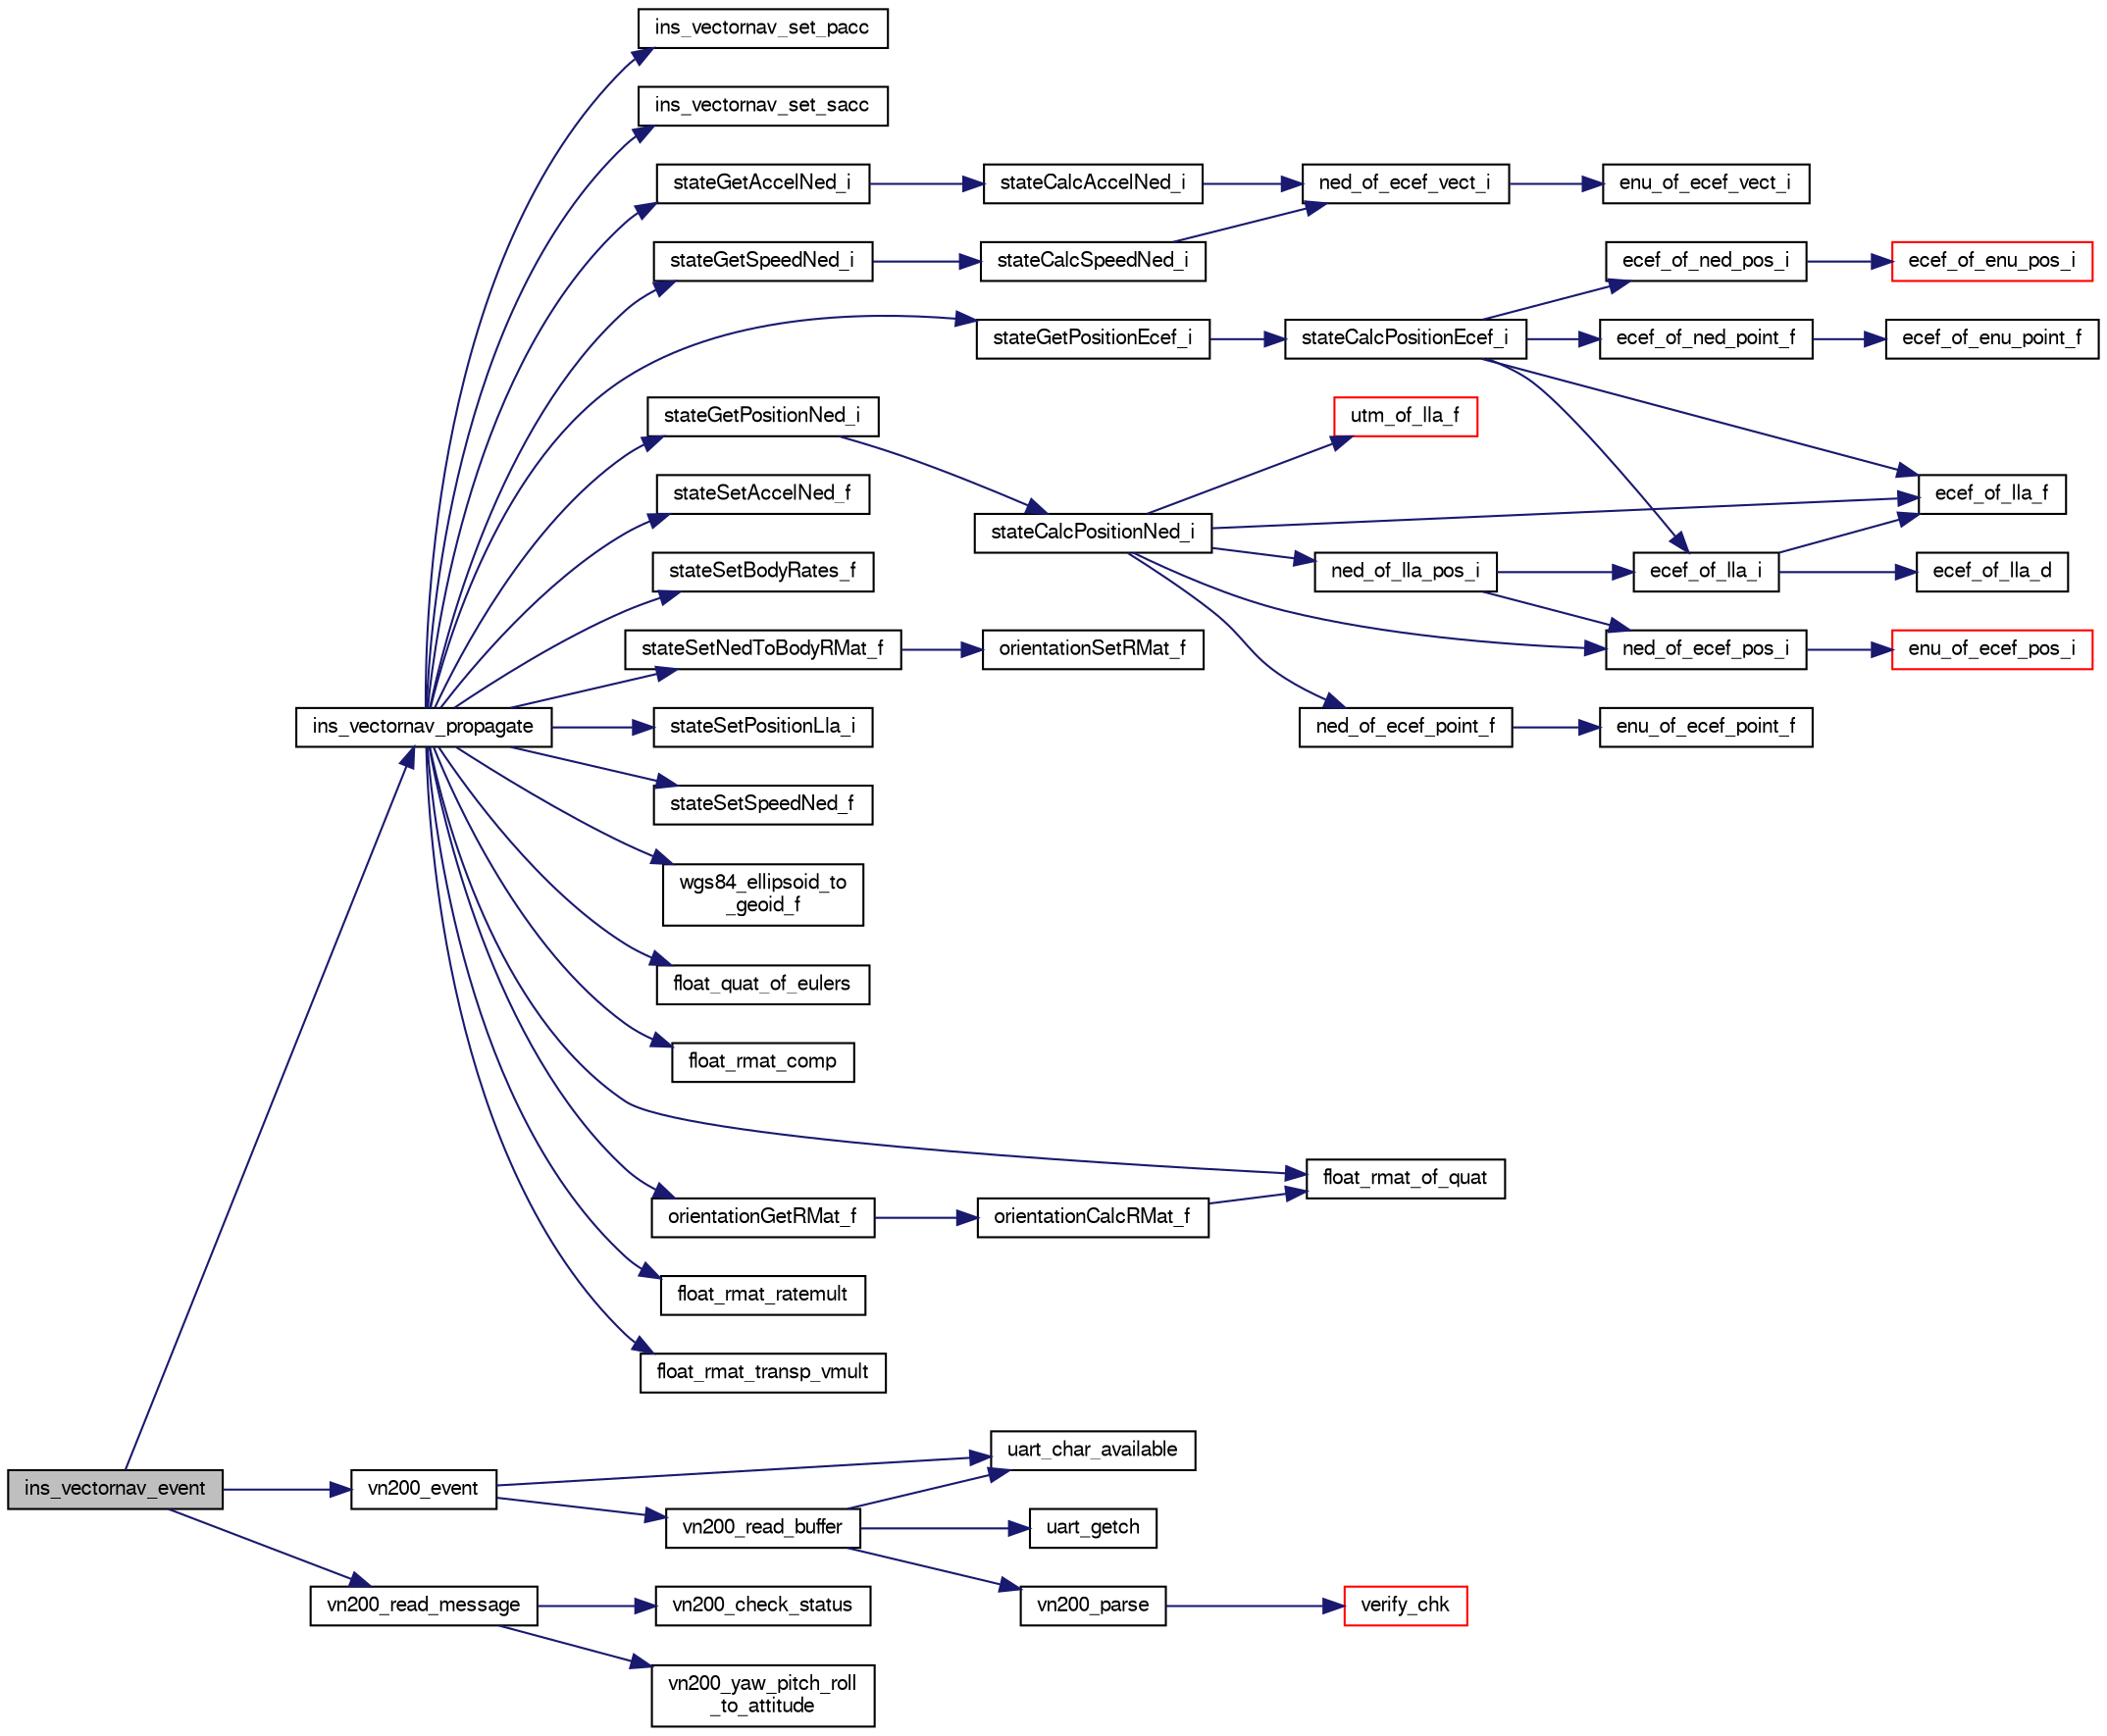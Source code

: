 digraph "ins_vectornav_event"
{
  edge [fontname="FreeSans",fontsize="10",labelfontname="FreeSans",labelfontsize="10"];
  node [fontname="FreeSans",fontsize="10",shape=record];
  rankdir="LR";
  Node1 [label="ins_vectornav_event",height=0.2,width=0.4,color="black", fillcolor="grey75", style="filled", fontcolor="black"];
  Node1 -> Node2 [color="midnightblue",fontsize="10",style="solid",fontname="FreeSans"];
  Node2 [label="ins_vectornav_propagate",height=0.2,width=0.4,color="black", fillcolor="white", style="filled",URL="$ins__vectornav_8c.html#ae1d4d184cac70cb0b57f1c291fbacb04",tooltip="Propagate the received states into the vehicle state machine. "];
  Node2 -> Node3 [color="midnightblue",fontsize="10",style="solid",fontname="FreeSans"];
  Node3 [label="float_quat_of_eulers",height=0.2,width=0.4,color="black", fillcolor="white", style="filled",URL="$group__math__algebra__float.html#ga99c8f1ff70a5b638cf87ea816f1756a2",tooltip="quat of euler roation &#39;ZYX&#39; "];
  Node2 -> Node4 [color="midnightblue",fontsize="10",style="solid",fontname="FreeSans"];
  Node4 [label="float_rmat_comp",height=0.2,width=0.4,color="black", fillcolor="white", style="filled",URL="$group__math__algebra__float.html#ga5588e3c0fa0a1e62bcdb53e4d7cb6bda",tooltip="Composition (multiplication) of two rotation matrices. "];
  Node2 -> Node5 [color="midnightblue",fontsize="10",style="solid",fontname="FreeSans"];
  Node5 [label="float_rmat_of_quat",height=0.2,width=0.4,color="black", fillcolor="white", style="filled",URL="$group__math__algebra__float.html#ga4f32e245bb37ef9fdf43872080f63fbc"];
  Node2 -> Node6 [color="midnightblue",fontsize="10",style="solid",fontname="FreeSans"];
  Node6 [label="float_rmat_ratemult",height=0.2,width=0.4,color="black", fillcolor="white", style="filled",URL="$group__math__algebra__float.html#ga3f7d064248ddf6a411369b55c0282913",tooltip="rotate anglular rates by rotation matrix. "];
  Node2 -> Node7 [color="midnightblue",fontsize="10",style="solid",fontname="FreeSans"];
  Node7 [label="float_rmat_transp_vmult",height=0.2,width=0.4,color="black", fillcolor="white", style="filled",URL="$group__math__algebra__float.html#gac852ba0c3ec48acfd8abaefbf933d4b6",tooltip="rotate 3D vector by transposed rotation matrix. "];
  Node2 -> Node8 [color="midnightblue",fontsize="10",style="solid",fontname="FreeSans"];
  Node8 [label="ins_vectornav_set_pacc",height=0.2,width=0.4,color="black", fillcolor="white", style="filled",URL="$ins__vectornav_8c.html#a48605f7fd6e8e6f51c0bc9afc2121ce8",tooltip="Find maximum uncertainty (NED) position accuracy in cm. "];
  Node2 -> Node9 [color="midnightblue",fontsize="10",style="solid",fontname="FreeSans"];
  Node9 [label="ins_vectornav_set_sacc",height=0.2,width=0.4,color="black", fillcolor="white", style="filled",URL="$ins__vectornav_8c.html#a7bf18e5ab81e5a59a5e68c19fe375f72",tooltip="Set speed (velocity) uncertainty (NED) speed accuracy in cm/s. "];
  Node2 -> Node10 [color="midnightblue",fontsize="10",style="solid",fontname="FreeSans"];
  Node10 [label="orientationGetRMat_f",height=0.2,width=0.4,color="black", fillcolor="white", style="filled",URL="$group__math__orientation__representation.html#gadad1660d6ec48c67423b76622ce80b51",tooltip="Get vehicle body attitude rotation matrix (float). "];
  Node10 -> Node11 [color="midnightblue",fontsize="10",style="solid",fontname="FreeSans"];
  Node11 [label="orientationCalcRMat_f",height=0.2,width=0.4,color="black", fillcolor="white", style="filled",URL="$group__math__orientation__representation.html#ga3394d93b976378bb5c9ddea8d7960eeb"];
  Node11 -> Node5 [color="midnightblue",fontsize="10",style="solid",fontname="FreeSans"];
  Node2 -> Node12 [color="midnightblue",fontsize="10",style="solid",fontname="FreeSans"];
  Node12 [label="stateGetAccelNed_i",height=0.2,width=0.4,color="black", fillcolor="white", style="filled",URL="$group__state__acceleration.html#gab55b482bd9fe875141bafd34beda8bb4",tooltip="Get acceleration in NED coordinates (int). "];
  Node12 -> Node13 [color="midnightblue",fontsize="10",style="solid",fontname="FreeSans"];
  Node13 [label="stateCalcAccelNed_i",height=0.2,width=0.4,color="black", fillcolor="white", style="filled",URL="$group__state__acceleration.html#ga48146adcdcd09bb704335795c6624ad8"];
  Node13 -> Node14 [color="midnightblue",fontsize="10",style="solid",fontname="FreeSans"];
  Node14 [label="ned_of_ecef_vect_i",height=0.2,width=0.4,color="black", fillcolor="white", style="filled",URL="$group__math__geodetic__int.html#gab4eda479f4c01e96082d8a352f16cfea",tooltip="Rotate a vector from ECEF to NED. "];
  Node14 -> Node15 [color="midnightblue",fontsize="10",style="solid",fontname="FreeSans"];
  Node15 [label="enu_of_ecef_vect_i",height=0.2,width=0.4,color="black", fillcolor="white", style="filled",URL="$group__math__geodetic__int.html#gaf0ee62cd162ca87bc294be6cfd107986",tooltip="Rotate a vector from ECEF to ENU. "];
  Node2 -> Node16 [color="midnightblue",fontsize="10",style="solid",fontname="FreeSans"];
  Node16 [label="stateGetPositionEcef_i",height=0.2,width=0.4,color="black", fillcolor="white", style="filled",URL="$group__state__position.html#ga82afc52cbca54c85318ca480e4c9856f",tooltip="Get position in ECEF coordinates (int). "];
  Node16 -> Node17 [color="midnightblue",fontsize="10",style="solid",fontname="FreeSans"];
  Node17 [label="stateCalcPositionEcef_i",height=0.2,width=0.4,color="black", fillcolor="white", style="filled",URL="$group__state__position.html#gab32ef3aae5246e773c9fd2817220dab3"];
  Node17 -> Node18 [color="midnightblue",fontsize="10",style="solid",fontname="FreeSans"];
  Node18 [label="ecef_of_ned_pos_i",height=0.2,width=0.4,color="black", fillcolor="white", style="filled",URL="$group__math__geodetic__int.html#gaf92579b72a2adb1aaac73fae89553fca",tooltip="Convert a local NED position to ECEF. "];
  Node18 -> Node19 [color="midnightblue",fontsize="10",style="solid",fontname="FreeSans"];
  Node19 [label="ecef_of_enu_pos_i",height=0.2,width=0.4,color="red", fillcolor="white", style="filled",URL="$group__math__geodetic__int.html#gaaeff7441301129ca712e828b9b4f474e",tooltip="Convert a local ENU position to ECEF. "];
  Node17 -> Node20 [color="midnightblue",fontsize="10",style="solid",fontname="FreeSans"];
  Node20 [label="ecef_of_ned_point_f",height=0.2,width=0.4,color="black", fillcolor="white", style="filled",URL="$pprz__geodetic__float_8c.html#a9703caac26c4b1272c010037fd661956"];
  Node20 -> Node21 [color="midnightblue",fontsize="10",style="solid",fontname="FreeSans"];
  Node21 [label="ecef_of_enu_point_f",height=0.2,width=0.4,color="black", fillcolor="white", style="filled",URL="$pprz__geodetic__float_8c.html#a197187e7b04018beddfcd6a7a4ab3972"];
  Node17 -> Node22 [color="midnightblue",fontsize="10",style="solid",fontname="FreeSans"];
  Node22 [label="ecef_of_lla_i",height=0.2,width=0.4,color="black", fillcolor="white", style="filled",URL="$group__math__geodetic__int.html#ga386f7bf340618bf1454ca2a3b5086100",tooltip="Convert a LLA to ECEF. "];
  Node22 -> Node23 [color="midnightblue",fontsize="10",style="solid",fontname="FreeSans"];
  Node23 [label="ecef_of_lla_f",height=0.2,width=0.4,color="black", fillcolor="white", style="filled",URL="$pprz__geodetic__float_8c.html#a65bc5ba8b61d014ca659035759cc001c"];
  Node22 -> Node24 [color="midnightblue",fontsize="10",style="solid",fontname="FreeSans"];
  Node24 [label="ecef_of_lla_d",height=0.2,width=0.4,color="black", fillcolor="white", style="filled",URL="$group__math__geodetic__double.html#gae6608c48696daebf3382f08e655028d9"];
  Node17 -> Node23 [color="midnightblue",fontsize="10",style="solid",fontname="FreeSans"];
  Node2 -> Node25 [color="midnightblue",fontsize="10",style="solid",fontname="FreeSans"];
  Node25 [label="stateGetPositionNed_i",height=0.2,width=0.4,color="black", fillcolor="white", style="filled",URL="$group__state__position.html#gaf9a3b3ed4f6a011ae65d49d78bf4aa25",tooltip="Get position in local NED coordinates (int). "];
  Node25 -> Node26 [color="midnightblue",fontsize="10",style="solid",fontname="FreeSans"];
  Node26 [label="stateCalcPositionNed_i",height=0.2,width=0.4,color="black", fillcolor="white", style="filled",URL="$group__state__position.html#gac60dff329c00697fc9fcc459406293c9"];
  Node26 -> Node27 [color="midnightblue",fontsize="10",style="solid",fontname="FreeSans"];
  Node27 [label="ned_of_ecef_pos_i",height=0.2,width=0.4,color="black", fillcolor="white", style="filled",URL="$group__math__geodetic__int.html#ga55c109fccf11d3699553122869dfd38b",tooltip="Convert a ECEF position to local NED. "];
  Node27 -> Node28 [color="midnightblue",fontsize="10",style="solid",fontname="FreeSans"];
  Node28 [label="enu_of_ecef_pos_i",height=0.2,width=0.4,color="red", fillcolor="white", style="filled",URL="$group__math__geodetic__int.html#ga710a45725431766f0a003ba93cb58a11",tooltip="Convert a ECEF position to local ENU. "];
  Node26 -> Node29 [color="midnightblue",fontsize="10",style="solid",fontname="FreeSans"];
  Node29 [label="ned_of_ecef_point_f",height=0.2,width=0.4,color="black", fillcolor="white", style="filled",URL="$pprz__geodetic__float_8c.html#a3045a5a383aa4ebf5b8a9763773b9b6d"];
  Node29 -> Node30 [color="midnightblue",fontsize="10",style="solid",fontname="FreeSans"];
  Node30 [label="enu_of_ecef_point_f",height=0.2,width=0.4,color="black", fillcolor="white", style="filled",URL="$pprz__geodetic__float_8c.html#a2a82ebdce90a3e41d54f72c5e787fcd0"];
  Node26 -> Node23 [color="midnightblue",fontsize="10",style="solid",fontname="FreeSans"];
  Node26 -> Node31 [color="midnightblue",fontsize="10",style="solid",fontname="FreeSans"];
  Node31 [label="ned_of_lla_pos_i",height=0.2,width=0.4,color="black", fillcolor="white", style="filled",URL="$group__math__geodetic__int.html#ga196c47e1d20669076a358d0f4317e093",tooltip="Convert a point from LLA to local NED. "];
  Node31 -> Node22 [color="midnightblue",fontsize="10",style="solid",fontname="FreeSans"];
  Node31 -> Node27 [color="midnightblue",fontsize="10",style="solid",fontname="FreeSans"];
  Node26 -> Node32 [color="midnightblue",fontsize="10",style="solid",fontname="FreeSans"];
  Node32 [label="utm_of_lla_f",height=0.2,width=0.4,color="red", fillcolor="white", style="filled",URL="$pprz__geodetic__float_8c.html#af99d4775df518f30b741b49c26eceedd"];
  Node2 -> Node33 [color="midnightblue",fontsize="10",style="solid",fontname="FreeSans"];
  Node33 [label="stateGetSpeedNed_i",height=0.2,width=0.4,color="black", fillcolor="white", style="filled",URL="$group__state__velocity.html#gaed641b0c36e2ad2407a97be88ec2506c",tooltip="Get ground speed in local NED coordinates (int). "];
  Node33 -> Node34 [color="midnightblue",fontsize="10",style="solid",fontname="FreeSans"];
  Node34 [label="stateCalcSpeedNed_i",height=0.2,width=0.4,color="black", fillcolor="white", style="filled",URL="$group__state__velocity.html#gaefc74e9c1a2033ec07959a2fde629bd5"];
  Node34 -> Node14 [color="midnightblue",fontsize="10",style="solid",fontname="FreeSans"];
  Node2 -> Node35 [color="midnightblue",fontsize="10",style="solid",fontname="FreeSans"];
  Node35 [label="stateSetAccelNed_f",height=0.2,width=0.4,color="black", fillcolor="white", style="filled",URL="$group__state__acceleration.html#ga27b8f24af6ddce14389efaa5ec119967",tooltip="Set acceleration in NED coordinates (float). "];
  Node2 -> Node36 [color="midnightblue",fontsize="10",style="solid",fontname="FreeSans"];
  Node36 [label="stateSetBodyRates_f",height=0.2,width=0.4,color="black", fillcolor="white", style="filled",URL="$group__state__rate.html#ga81d506386a5e2842d7e37cb6e1dbf252",tooltip="Set vehicle body angular rate (float). "];
  Node2 -> Node37 [color="midnightblue",fontsize="10",style="solid",fontname="FreeSans"];
  Node37 [label="stateSetNedToBodyRMat_f",height=0.2,width=0.4,color="black", fillcolor="white", style="filled",URL="$group__state__attitude.html#ga4d07df56be94afd0512e08fac961dbd3",tooltip="Set vehicle body attitude from rotation matrix (float). "];
  Node37 -> Node38 [color="midnightblue",fontsize="10",style="solid",fontname="FreeSans"];
  Node38 [label="orientationSetRMat_f",height=0.2,width=0.4,color="black", fillcolor="white", style="filled",URL="$group__math__orientation__representation.html#ga2c06304a23d68ae280c1cc5f4f01386a",tooltip="Set vehicle body attitude from rotation matrix (float). "];
  Node2 -> Node39 [color="midnightblue",fontsize="10",style="solid",fontname="FreeSans"];
  Node39 [label="stateSetPositionLla_i",height=0.2,width=0.4,color="black", fillcolor="white", style="filled",URL="$group__state__position.html#gaaa9965929d321521b6a903a74e848e45",tooltip="Set position from LLA coordinates (int). "];
  Node2 -> Node40 [color="midnightblue",fontsize="10",style="solid",fontname="FreeSans"];
  Node40 [label="stateSetSpeedNed_f",height=0.2,width=0.4,color="black", fillcolor="white", style="filled",URL="$group__state__velocity.html#gae6549b15cd961047c89481ab2d87171f",tooltip="Set ground speed in local NED coordinates (float). "];
  Node2 -> Node41 [color="midnightblue",fontsize="10",style="solid",fontname="FreeSans"];
  Node41 [label="wgs84_ellipsoid_to\l_geoid_f",height=0.2,width=0.4,color="black", fillcolor="white", style="filled",URL="$group__math__geodetic__wgs84.html#ga982ac769d3c18ca65b364e0588874100",tooltip="Get WGS84 ellipsoid/geoid separation. "];
  Node1 -> Node42 [color="midnightblue",fontsize="10",style="solid",fontname="FreeSans"];
  Node42 [label="vn200_event",height=0.2,width=0.4,color="black", fillcolor="white", style="filled",URL="$vn200__serial_8c.html#a3d81e2dac2ecada08b2be854a776b118"];
  Node42 -> Node43 [color="midnightblue",fontsize="10",style="solid",fontname="FreeSans"];
  Node43 [label="uart_char_available",height=0.2,width=0.4,color="black", fillcolor="white", style="filled",URL="$linux_2mcu__periph_2uart__arch_8c.html#a663f41657d0ad8e115fc7709b071d749",tooltip="Check UART for available chars in receive buffer. "];
  Node42 -> Node44 [color="midnightblue",fontsize="10",style="solid",fontname="FreeSans"];
  Node44 [label="vn200_read_buffer",height=0.2,width=0.4,color="black", fillcolor="white", style="filled",URL="$vn200__serial_8c.html#ab4e1d57f1c673bb4b96a74cdb9b63480"];
  Node44 -> Node43 [color="midnightblue",fontsize="10",style="solid",fontname="FreeSans"];
  Node44 -> Node45 [color="midnightblue",fontsize="10",style="solid",fontname="FreeSans"];
  Node45 [label="uart_getch",height=0.2,width=0.4,color="black", fillcolor="white", style="filled",URL="$chibios_2mcu__periph_2uart__arch_8c.html#adb9a60ec94a31a08e6454ccf64f24039"];
  Node44 -> Node46 [color="midnightblue",fontsize="10",style="solid",fontname="FreeSans"];
  Node46 [label="vn200_parse",height=0.2,width=0.4,color="black", fillcolor="white", style="filled",URL="$vn200__serial_8c.html#ac1686e2d6ad01507cfe022f2abbc8f7d",tooltip="Packet Collection & state machine. "];
  Node46 -> Node47 [color="midnightblue",fontsize="10",style="solid",fontname="FreeSans"];
  Node47 [label="verify_chk",height=0.2,width=0.4,color="red", fillcolor="white", style="filled",URL="$vn200__serial_8c.html#ae28fd86966eafa975b528e8253ccfe40",tooltip="Verify checksum. "];
  Node1 -> Node48 [color="midnightblue",fontsize="10",style="solid",fontname="FreeSans"];
  Node48 [label="vn200_read_message",height=0.2,width=0.4,color="black", fillcolor="white", style="filled",URL="$vn200__serial_8c.html#a13f1a793a1a690aa4ff89764262c3644",tooltip="Read received message and populate data struct with new measurements. "];
  Node48 -> Node49 [color="midnightblue",fontsize="10",style="solid",fontname="FreeSans"];
  Node49 [label="vn200_check_status",height=0.2,width=0.4,color="black", fillcolor="white", style="filled",URL="$vn200__serial_8c.html#a8691ed20ea97b2e193d9daf4501799bd",tooltip="Check INS status. "];
  Node48 -> Node50 [color="midnightblue",fontsize="10",style="solid",fontname="FreeSans"];
  Node50 [label="vn200_yaw_pitch_roll\l_to_attitude",height=0.2,width=0.4,color="black", fillcolor="white", style="filled",URL="$vn200__serial_8c.html#a43111461bc87c4acc7776c1066392596",tooltip="Convert yaw, pitch, and roll data from VectorNav to correct attitude yaw(0), pitch(1), roll(2) -> phi, theta, psi [deg] -> rad. "];
}
